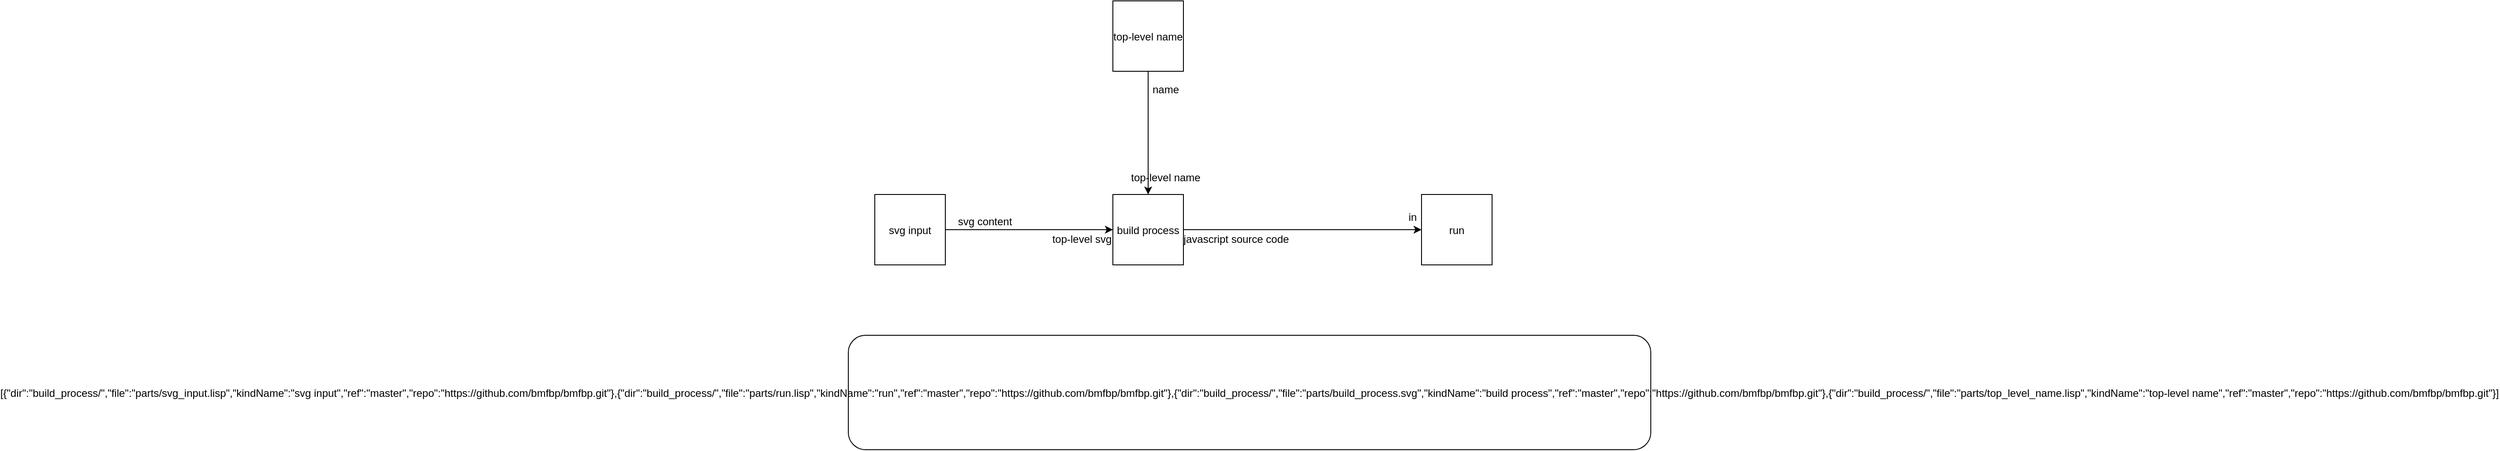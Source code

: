 <mxfile version="12.4.2" type="device" pages="4"><diagram id="_8LKYRxlhu6E4dzUekQo" name="ide.svg"><mxGraphModel dx="2806" dy="785" grid="1" gridSize="10" guides="1" tooltips="1" connect="1" arrows="1" fold="1" page="1" pageScale="1" pageWidth="850" pageHeight="1100" math="0" shadow="0"><root><mxCell id="Kb7GH131GspXSP8JJ4kg-0"/><mxCell id="Kb7GH131GspXSP8JJ4kg-1" parent="Kb7GH131GspXSP8JJ4kg-0"/><mxCell id="Kb7GH131GspXSP8JJ4kg-4" style="edgeStyle=orthogonalEdgeStyle;rounded=0;orthogonalLoop=1;jettySize=auto;html=1;exitX=1;exitY=0.5;exitDx=0;exitDy=0;entryX=0;entryY=0.5;entryDx=0;entryDy=0;" parent="Kb7GH131GspXSP8JJ4kg-1" source="Kb7GH131GspXSP8JJ4kg-2" target="Kb7GH131GspXSP8JJ4kg-3" edge="1"><mxGeometry relative="1" as="geometry"/></mxCell><mxCell id="Kb7GH131GspXSP8JJ4kg-2" value="svg input" style="aspect=fixed;" parent="Kb7GH131GspXSP8JJ4kg-1" vertex="1"><mxGeometry x="140" y="260" width="80" height="80" as="geometry"/></mxCell><mxCell id="9nbzGZ3FQnX0LbNgxsFU-0" style="edgeStyle=orthogonalEdgeStyle;rounded=0;orthogonalLoop=1;jettySize=auto;html=1;exitX=1;exitY=0.5;exitDx=0;exitDy=0;entryX=0;entryY=0.5;entryDx=0;entryDy=0;" parent="Kb7GH131GspXSP8JJ4kg-1" source="Kb7GH131GspXSP8JJ4kg-3" target="9nbzGZ3FQnX0LbNgxsFU-2" edge="1"><mxGeometry relative="1" as="geometry"><mxPoint x="800" y="300" as="targetPoint"/></mxGeometry></mxCell><mxCell id="Kb7GH131GspXSP8JJ4kg-3" value="build process" style="aspect=fixed;" parent="Kb7GH131GspXSP8JJ4kg-1" vertex="1"><mxGeometry x="410" y="260" width="80" height="80" as="geometry"/></mxCell><mxCell id="9SGQrGP4qnssbw8P-Mdl-0" value="top-level svg" style="text;strokeColor=none;fillColor=none;align=center;verticalAlign=middle;rounded=0;" parent="Kb7GH131GspXSP8JJ4kg-1" vertex="1"><mxGeometry x="340" y="300" width="70" height="20" as="geometry"/></mxCell><mxCell id="9SGQrGP4qnssbw8P-Mdl-2" value="svg content" style="text;strokeColor=none;fillColor=none;align=center;verticalAlign=middle;rounded=0;" parent="Kb7GH131GspXSP8JJ4kg-1" vertex="1"><mxGeometry x="230" y="280" width="70" height="20" as="geometry"/></mxCell><mxCell id="ig95CYIIgckU3aTAkEBV-0" value="[{&quot;dir&quot;:&quot;build_process/&quot;,&quot;file&quot;:&quot;parts/svg_input.lisp&quot;,&quot;kindName&quot;:&quot;svg input&quot;,&quot;ref&quot;:&quot;master&quot;,&quot;repo&quot;:&quot;https://github.com/bmfbp/bmfbp.git&quot;},{&quot;dir&quot;:&quot;build_process/&quot;,&quot;file&quot;:&quot;parts/run.lisp&quot;,&quot;kindName&quot;:&quot;run&quot;,&quot;ref&quot;:&quot;master&quot;,&quot;repo&quot;:&quot;https://github.com/bmfbp/bmfbp.git&quot;},{&quot;dir&quot;:&quot;build_process/&quot;,&quot;file&quot;:&quot;parts/build_process.svg&quot;,&quot;kindName&quot;:&quot;build process&quot;,&quot;ref&quot;:&quot;master&quot;,&quot;repo&quot;:&quot;https://github.com/bmfbp/bmfbp.git&quot;},{&quot;dir&quot;:&quot;build_process/&quot;,&quot;file&quot;:&quot;parts/top_level_name.lisp&quot;,&quot;kindName&quot;:&quot;top-level name&quot;,&quot;ref&quot;:&quot;master&quot;,&quot;repo&quot;:&quot;https://github.com/bmfbp/bmfbp.git&quot;}]" style="rounded=1;" parent="Kb7GH131GspXSP8JJ4kg-1" vertex="1"><mxGeometry x="110" y="420" width="910" height="130" as="geometry"/></mxCell><mxCell id="9nbzGZ3FQnX0LbNgxsFU-2" value="run" style="aspect=fixed;" parent="Kb7GH131GspXSP8JJ4kg-1" vertex="1"><mxGeometry x="760" y="260" width="80" height="80" as="geometry"/></mxCell><mxCell id="SwuxCAsqf1k7J7LAgMe0-1" style="edgeStyle=orthogonalEdgeStyle;rounded=0;orthogonalLoop=1;jettySize=auto;html=1;exitX=0.5;exitY=1;exitDx=0;exitDy=0;" parent="Kb7GH131GspXSP8JJ4kg-1" source="SwuxCAsqf1k7J7LAgMe0-0" target="Kb7GH131GspXSP8JJ4kg-3" edge="1"><mxGeometry relative="1" as="geometry"/></mxCell><mxCell id="SwuxCAsqf1k7J7LAgMe0-0" value="top-level name" style="aspect=fixed;" parent="Kb7GH131GspXSP8JJ4kg-1" vertex="1"><mxGeometry x="410" y="40" width="80" height="80" as="geometry"/></mxCell><mxCell id="SwuxCAsqf1k7J7LAgMe0-4" value="top-level name" style="text;strokeColor=none;fillColor=none;align=center;verticalAlign=middle;rounded=0;" parent="Kb7GH131GspXSP8JJ4kg-1" vertex="1"><mxGeometry x="450" y="230" width="40" height="20" as="geometry"/></mxCell><mxCell id="SwuxCAsqf1k7J7LAgMe0-5" value="name" style="text;strokeColor=none;fillColor=none;align=center;verticalAlign=middle;rounded=0;" parent="Kb7GH131GspXSP8JJ4kg-1" vertex="1"><mxGeometry x="450" y="130" width="40" height="20" as="geometry"/></mxCell><mxCell id="dwDAcQXANu0Dk68Fv7uz-0" value="javascript source code" style="text;strokeColor=none;fillColor=none;align=center;verticalAlign=middle;rounded=0;" parent="Kb7GH131GspXSP8JJ4kg-1" vertex="1"><mxGeometry x="490" y="300" width="120" height="20" as="geometry"/></mxCell><mxCell id="dwDAcQXANu0Dk68Fv7uz-1" value="in" style="text;strokeColor=none;fillColor=none;align=center;verticalAlign=middle;rounded=0;" parent="Kb7GH131GspXSP8JJ4kg-1" vertex="1"><mxGeometry x="740" y="275" width="20" height="20" as="geometry"/></mxCell></root></mxGraphModel></diagram><diagram id="EgNYqzuTcw7OJFfAItKX" name="build_process.svg"><mxGraphModel dx="4163" dy="1641" grid="1" gridSize="10" guides="1" tooltips="1" connect="1" arrows="1" fold="1" page="1" pageScale="1" pageWidth="850" pageHeight="1100" math="0" shadow="0"><root><mxCell id="xJuqFuyVqHATi1XadsaZ-0"/><mxCell id="xJuqFuyVqHATi1XadsaZ-1" parent="xJuqFuyVqHATi1XadsaZ-0"/><mxCell id="IqeeWHLlFUm01Fr_AHD5-0" style="edgeStyle=orthogonalEdgeStyle;rounded=0;orthogonalLoop=1;jettySize=auto;html=1;exitX=1;exitY=0.5;exitDx=0;exitDy=0;entryX=0;entryY=0.5;entryDx=0;entryDy=0;" parent="xJuqFuyVqHATi1XadsaZ-1" source="IqeeWHLlFUm01Fr_AHD5-2" target="2m_0ouHBQLfACfNkquUl-4" edge="1"><mxGeometry relative="1" as="geometry"><mxPoint x="500" y="400" as="targetPoint"/><Array as="points"><mxPoint x="470" y="400"/><mxPoint x="470" y="210"/></Array></mxGeometry></mxCell><mxCell id="2m_0ouHBQLfACfNkquUl-15" style="edgeStyle=orthogonalEdgeStyle;rounded=0;orthogonalLoop=1;jettySize=auto;html=1;exitX=0.5;exitY=1;exitDx=0;exitDy=0;entryX=0.25;entryY=1;entryDx=0;entryDy=0;" parent="xJuqFuyVqHATi1XadsaZ-1" source="IqeeWHLlFUm01Fr_AHD5-2" target="2m_0ouHBQLfACfNkquUl-5" edge="1"><mxGeometry relative="1" as="geometry"><Array as="points"><mxPoint x="230" y="490"/><mxPoint x="-200" y="490"/></Array></mxGeometry></mxCell><mxCell id="FOCO8xxoUEzxnK1y53kc-1" style="edgeStyle=orthogonalEdgeStyle;rounded=0;orthogonalLoop=1;jettySize=auto;html=1;exitX=0.5;exitY=1;exitDx=0;exitDy=0;entryX=0.5;entryY=0;entryDx=0;entryDy=0;" parent="xJuqFuyVqHATi1XadsaZ-1" source="IqeeWHLlFUm01Fr_AHD5-2" target="FrqWiLZZfYQkNk2jl89J-1" edge="1"><mxGeometry relative="1" as="geometry"/></mxCell><mxCell id="IqeeWHLlFUm01Fr_AHD5-2" value="json object stacker" style="aspect=fixed;" parent="xJuqFuyVqHATi1XadsaZ-1" vertex="1"><mxGeometry x="190" y="360" width="80" height="80" as="geometry"/></mxCell><mxCell id="IqeeWHLlFUm01Fr_AHD5-3" value="push object" style="text;strokeColor=none;fillColor=none;align=center;verticalAlign=middle;rounded=0;" parent="xJuqFuyVqHATi1XadsaZ-1" vertex="1"><mxGeometry x="170" y="340" width="60" height="20" as="geometry"/></mxCell><mxCell id="IqeeWHLlFUm01Fr_AHD5-4" value="get a part" style="text;strokeColor=none;fillColor=none;align=center;verticalAlign=middle;rounded=0;" parent="xJuqFuyVqHATi1XadsaZ-1" vertex="1"><mxGeometry x="130" y="410" width="60" height="20" as="geometry"/></mxCell><mxCell id="IqeeWHLlFUm01Fr_AHD5-6" value="part metadata" style="text;strokeColor=none;fillColor=none;align=center;verticalAlign=middle;rounded=0;" parent="xJuqFuyVqHATi1XadsaZ-1" vertex="1"><mxGeometry x="230" y="450" width="80" height="20" as="geometry"/></mxCell><mxCell id="IqeeWHLlFUm01Fr_AHD5-7" value="no more" style="text;strokeColor=none;fillColor=none;align=center;verticalAlign=middle;rounded=0;" parent="xJuqFuyVqHATi1XadsaZ-1" vertex="1"><mxGeometry x="280" y="380" width="60" height="20" as="geometry"/></mxCell><mxCell id="Oaka-RhZ8QlJnaeQsG-6-1" style="edgeStyle=orthogonalEdgeStyle;rounded=0;orthogonalLoop=1;jettySize=auto;html=1;exitX=0.5;exitY=1;exitDx=0;exitDy=0;" parent="xJuqFuyVqHATi1XadsaZ-1" source="scj_Gb9RhXt0f-VWzdgz-0" target="IqeeWHLlFUm01Fr_AHD5-2" edge="1"><mxGeometry relative="1" as="geometry"><mxPoint x="220" y="180" as="targetPoint"/></mxGeometry></mxCell><mxCell id="Oaka-RhZ8QlJnaeQsG-6-2" style="edgeStyle=orthogonalEdgeStyle;rounded=0;orthogonalLoop=1;jettySize=auto;html=1;entryX=0.5;entryY=0;entryDx=0;entryDy=0;exitX=1;exitY=0.5;exitDx=0;exitDy=0;" parent="xJuqFuyVqHATi1XadsaZ-1" source="scj_Gb9RhXt0f-VWzdgz-0" target="2m_0ouHBQLfACfNkquUl-4" edge="1"><mxGeometry relative="1" as="geometry"><mxPoint x="400" y="80" as="targetPoint"/><mxPoint x="380" y="80" as="sourcePoint"/></mxGeometry></mxCell><mxCell id="scj_Gb9RhXt0f-VWzdgz-0" value="compile composite" style="aspect=fixed;" parent="xJuqFuyVqHATi1XadsaZ-1" vertex="1"><mxGeometry x="190" y="40" width="80" height="80" as="geometry"/></mxCell><mxCell id="Oaka-RhZ8QlJnaeQsG-6-3" value="svg" style="text;strokeColor=none;fillColor=none;align=center;verticalAlign=middle;rounded=0;" parent="xJuqFuyVqHATi1XadsaZ-1" vertex="1"><mxGeometry x="140" y="60" width="40" height="20" as="geometry"/></mxCell><mxCell id="FOCO8xxoUEzxnK1y53kc-23" style="edgeStyle=orthogonalEdgeStyle;rounded=0;orthogonalLoop=1;jettySize=auto;html=1;exitX=1;exitY=0.5;exitDx=0;exitDy=0;entryX=0;entryY=0.5;entryDx=0;entryDy=0;" parent="xJuqFuyVqHATi1XadsaZ-1" source="2m_0ouHBQLfACfNkquUl-4" target="FOCO8xxoUEzxnK1y53kc-25" edge="1"><mxGeometry relative="1" as="geometry"><mxPoint x="940" y="210" as="targetPoint"/></mxGeometry></mxCell><mxCell id="2m_0ouHBQLfACfNkquUl-4" value="collector" style="aspect=fixed;" parent="xJuqFuyVqHATi1XadsaZ-1" vertex="1"><mxGeometry x="660" y="170" width="80" height="80" as="geometry"/></mxCell><mxCell id="2m_0ouHBQLfACfNkquUl-13" style="edgeStyle=orthogonalEdgeStyle;rounded=0;orthogonalLoop=1;jettySize=auto;html=1;exitX=0.75;exitY=1;exitDx=0;exitDy=0;entryX=0;entryY=0.5;entryDx=0;entryDy=0;" parent="xJuqFuyVqHATi1XadsaZ-1" source="2m_0ouHBQLfACfNkquUl-5" target="IqeeWHLlFUm01Fr_AHD5-2" edge="1"><mxGeometry relative="1" as="geometry"/></mxCell><mxCell id="2m_0ouHBQLfACfNkquUl-5" value="iterator" style="aspect=fixed;" parent="xJuqFuyVqHATi1XadsaZ-1" vertex="1"><mxGeometry x="-220" y="170" width="80" height="80" as="geometry"/></mxCell><mxCell id="2m_0ouHBQLfACfNkquUl-7" style="edgeStyle=orthogonalEdgeStyle;rounded=0;orthogonalLoop=1;jettySize=auto;html=1;exitX=1;exitY=0.5;exitDx=0;exitDy=0;entryX=1;entryY=0.5;entryDx=0;entryDy=0;" parent="xJuqFuyVqHATi1XadsaZ-1" source="IqeeWHLlFUm01Fr_AHD5-2" target="2m_0ouHBQLfACfNkquUl-5" edge="1"><mxGeometry relative="1" as="geometry"><mxPoint x="670" y="220" as="targetPoint"/><mxPoint x="280" y="410" as="sourcePoint"/><Array as="points"><mxPoint x="470" y="400"/><mxPoint x="470" y="210"/></Array></mxGeometry></mxCell><mxCell id="2m_0ouHBQLfACfNkquUl-8" value="done" style="text;strokeColor=none;fillColor=none;align=center;verticalAlign=middle;rounded=0;" parent="xJuqFuyVqHATi1XadsaZ-1" vertex="1"><mxGeometry x="620" y="180" width="40" height="20" as="geometry"/></mxCell><mxCell id="2m_0ouHBQLfACfNkquUl-12" value="done" style="text;strokeColor=none;fillColor=none;align=center;verticalAlign=middle;rounded=0;" parent="xJuqFuyVqHATi1XadsaZ-1" vertex="1"><mxGeometry x="-130" y="220" width="40" height="20" as="geometry"/></mxCell><mxCell id="2m_0ouHBQLfACfNkquUl-14" value="get a part" style="text;strokeColor=none;fillColor=none;align=center;verticalAlign=middle;rounded=0;" parent="xJuqFuyVqHATi1XadsaZ-1" vertex="1"><mxGeometry x="-160" y="270" width="70" height="20" as="geometry"/></mxCell><mxCell id="2m_0ouHBQLfACfNkquUl-16" value="continue" style="text;strokeColor=none;fillColor=none;align=center;verticalAlign=middle;rounded=0;" parent="xJuqFuyVqHATi1XadsaZ-1" vertex="1"><mxGeometry x="-260" y="260" width="50" height="20" as="geometry"/></mxCell><mxCell id="FOCO8xxoUEzxnK1y53kc-4" style="edgeStyle=orthogonalEdgeStyle;rounded=0;orthogonalLoop=1;jettySize=auto;html=1;exitX=0;exitY=0.5;exitDx=0;exitDy=0;" parent="xJuqFuyVqHATi1XadsaZ-1" source="FOCO8xxoUEzxnK1y53kc-0" target="FOCO8xxoUEzxnK1y53kc-3" edge="1"><mxGeometry relative="1" as="geometry"/></mxCell><mxCell id="FOCO8xxoUEzxnK1y53kc-18" style="edgeStyle=orthogonalEdgeStyle;rounded=0;orthogonalLoop=1;jettySize=auto;html=1;exitX=0.5;exitY=1;exitDx=0;exitDy=0;" parent="xJuqFuyVqHATi1XadsaZ-1" source="FOCO8xxoUEzxnK1y53kc-0" target="2m_0ouHBQLfACfNkquUl-4" edge="1"><mxGeometry relative="1" as="geometry"><mxPoint x="680" y="570" as="targetPoint"/><Array as="points"><mxPoint x="230" y="1050"/><mxPoint x="680" y="1050"/></Array></mxGeometry></mxCell><mxCell id="FOCO8xxoUEzxnK1y53kc-0" value="determine kindType" style="aspect=fixed;" parent="xJuqFuyVqHATi1XadsaZ-1" vertex="1"><mxGeometry x="190" y="890" width="80" height="80" as="geometry"/></mxCell><mxCell id="FOCO8xxoUEzxnK1y53kc-2" value="part metadata" style="text;strokeColor=none;fillColor=none;align=center;verticalAlign=middle;rounded=0;" parent="xJuqFuyVqHATi1XadsaZ-1" vertex="1"><mxGeometry x="170" y="870" width="60" height="20" as="geometry"/></mxCell><mxCell id="FOCO8xxoUEzxnK1y53kc-7" style="edgeStyle=orthogonalEdgeStyle;rounded=0;orthogonalLoop=1;jettySize=auto;html=1;exitX=0.5;exitY=0;exitDx=0;exitDy=0;entryX=0;entryY=0.5;entryDx=0;entryDy=0;" parent="xJuqFuyVqHATi1XadsaZ-1" source="FOCO8xxoUEzxnK1y53kc-3" target="scj_Gb9RhXt0f-VWzdgz-0" edge="1"><mxGeometry relative="1" as="geometry"><Array as="points"><mxPoint x="-425" y="-40"/><mxPoint x="130" y="-40"/><mxPoint x="130" y="80"/></Array></mxGeometry></mxCell><mxCell id="FOCO8xxoUEzxnK1y53kc-3" value="get file content in repo" style="aspect=fixed;" parent="xJuqFuyVqHATi1XadsaZ-1" vertex="1"><mxGeometry x="-465" y="220" width="80" height="80" as="geometry"/></mxCell><mxCell id="FOCO8xxoUEzxnK1y53kc-5" value="schematic metadata" style="text;strokeColor=none;fillColor=none;align=center;verticalAlign=middle;rounded=0;" parent="xJuqFuyVqHATi1XadsaZ-1" vertex="1"><mxGeometry x="80" y="930" width="110" height="20" as="geometry"/></mxCell><mxCell id="FOCO8xxoUEzxnK1y53kc-6" value="git repo metadata" style="text;strokeColor=none;fillColor=none;align=center;verticalAlign=middle;rounded=0;" parent="xJuqFuyVqHATi1XadsaZ-1" vertex="1"><mxGeometry x="-520" y="310" width="90" height="20" as="geometry"/></mxCell><mxCell id="FOCO8xxoUEzxnK1y53kc-11" style="edgeStyle=orthogonalEdgeStyle;rounded=0;orthogonalLoop=1;jettySize=auto;html=1;exitX=1;exitY=0.5;exitDx=0;exitDy=0;" parent="xJuqFuyVqHATi1XadsaZ-1" source="FOCO8xxoUEzxnK1y53kc-8" edge="1"><mxGeometry relative="1" as="geometry"><mxPoint x="190" y="80" as="targetPoint"/><Array as="points"><mxPoint x="-230" y="80"/><mxPoint x="-230" y="80"/></Array></mxGeometry></mxCell><mxCell id="uwH5tHc2NoZjA4U0WlBY-0" style="edgeStyle=orthogonalEdgeStyle;rounded=0;orthogonalLoop=1;jettySize=auto;html=1;exitX=1;exitY=0.5;exitDx=0;exitDy=0;entryX=0.5;entryY=0;entryDx=0;entryDy=0;" parent="xJuqFuyVqHATi1XadsaZ-1" source="FOCO8xxoUEzxnK1y53kc-8" target="2m_0ouHBQLfACfNkquUl-5" edge="1"><mxGeometry relative="1" as="geometry"/></mxCell><mxCell id="FOCO8xxoUEzxnK1y53kc-8" value="top-level svg" style="ellipse;aspect=fixed;" parent="xJuqFuyVqHATi1XadsaZ-1" vertex="1"><mxGeometry x="-370" y="40" width="80" height="80" as="geometry"/></mxCell><mxCell id="FOCO8xxoUEzxnK1y53kc-12" value="file content" style="text;strokeColor=none;fillColor=none;align=center;verticalAlign=middle;rounded=0;" parent="xJuqFuyVqHATi1XadsaZ-1" vertex="1"><mxGeometry x="-425" y="190" width="65" height="20" as="geometry"/></mxCell><mxCell id="FOCO8xxoUEzxnK1y53kc-14" value="leaf metadata" style="text;strokeColor=none;fillColor=none;align=center;verticalAlign=middle;rounded=0;" parent="xJuqFuyVqHATi1XadsaZ-1" vertex="1"><mxGeometry x="211" y="980" width="80" height="20" as="geometry"/></mxCell><mxCell id="FOCO8xxoUEzxnK1y53kc-26" style="edgeStyle=orthogonalEdgeStyle;rounded=0;orthogonalLoop=1;jettySize=auto;html=1;exitX=1;exitY=0.5;exitDx=0;exitDy=0;entryX=0;entryY=0.5;entryDx=0;entryDy=0;" parent="xJuqFuyVqHATi1XadsaZ-1" source="FOCO8xxoUEzxnK1y53kc-25" target="FOCO8xxoUEzxnK1y53kc-40" edge="1"><mxGeometry relative="1" as="geometry"><mxPoint x="1210" y="210" as="targetPoint"/></mxGeometry></mxCell><mxCell id="FOCO8xxoUEzxnK1y53kc-25" value="javascript builder" style="aspect=fixed;" parent="xJuqFuyVqHATi1XadsaZ-1" vertex="1"><mxGeometry x="970" y="170" width="80" height="80" as="geometry"/></mxCell><mxCell id="FOCO8xxoUEzxnK1y53kc-40" value="javascript source code" style="ellipse;aspect=fixed;" parent="xJuqFuyVqHATi1XadsaZ-1" vertex="1"><mxGeometry x="1230" y="170" width="80" height="80" as="geometry"/></mxCell><mxCell id="0lH9MhOXoysDgnnScmq2-1" value="[{&quot;dir&quot;:&quot;build_process/&quot;,&quot;file&quot;:&quot;parts/get_file_content_in_repo.lisp&quot;,&quot;kindName&quot;:&quot;get file content in repo&quot;,&quot;ref&quot;:&quot;master&quot;,&quot;repo&quot;:&quot;https://github.com/bmfbp/bmfbp.git&quot;},{&quot;dir&quot;:&quot;build_process/&quot;,&quot;file&quot;:&quot;parts/parts/iterator.lisp&quot;,&quot;kindName&quot;:&quot;iterator&quot;,&quot;ref&quot;:&quot;master&quot;,&quot;repo&quot;:&quot;https://github.com/bmfbp/bmfbp.git&quot;},{&quot;dir&quot;:&quot;build_process/&quot;,&quot;file&quot;:&quot;parts/compile_composite.lisp&quot;,&quot;kindName&quot;:&quot;compile composite&quot;,&quot;ref&quot;:&quot;master&quot;,&quot;repo&quot;:&quot;https://github.com/bmfbp/bmfbp.git&quot;},{&quot;dir&quot;:&quot;build_process/&quot;,&quot;file&quot;:&quot;parts/json_object_stacker.lisp&quot;,&quot;kindName&quot;:&quot;json object stacker&quot;,&quot;ref&quot;:&quot;master&quot;,&quot;repo&quot;:&quot;https://github.com/bmfbp/bmfbp.git&quot;},{&quot;dir&quot;:&quot;build_process/&quot;,&quot;file&quot;:&quot;parts/determine_kind_type.lisp&quot;,&quot;kindName&quot;:&quot;determine kind type&quot;,&quot;ref&quot;:&quot;master&quot;,&quot;repo&quot;:&quot;https://github.com/bmfbp/bmfbp.git&quot;},{&quot;dir&quot;:&quot;build_process/&quot;,&quot;file&quot;:&quot;parts/collector.lisp&quot;,&quot;kindName&quot;:&quot;collector&quot;,&quot;ref&quot;:&quot;master&quot;,&quot;repo&quot;:&quot;https://github.com/bmfbp/bmfbp.git&quot;},{&quot;dir&quot;:&quot;build_process/&quot;,&quot;file&quot;:&quot;parts/javascript_builder.lisp&quot;,&quot;kindName&quot;:&quot;javascript builder&quot;,&quot;ref&quot;:&quot;master&quot;,&quot;repo&quot;:&quot;https://github.com/bmfbp/bmfbp.git&quot;},{&quot;dir&quot;:&quot;build_process/&quot;,&quot;file&quot;:&quot;parts/fetch_git_repo.lisp&quot;,&quot;kindName&quot;:&quot;fetch git repo&quot;,&quot;ref&quot;:&quot;master&quot;,&quot;repo&quot;:&quot;https://github.com/bmfbp/bmfbp.git&quot;},{&quot;dir&quot;:&quot;build_process/&quot;,&quot;file&quot;:&quot;parts/prepare_temp_directory.lisp&quot;,&quot;kindName&quot;:&quot;prepare temp directory&quot;,&quot;ref&quot;:&quot;master&quot;,&quot;repo&quot;:&quot;https://github.com/bmfbp/bmfbp.git&quot;}]" style="rounded=1;" parent="xJuqFuyVqHATi1XadsaZ-1" vertex="1"><mxGeometry x="-350" y="1180" width="960" height="270" as="geometry"/></mxCell><mxCell id="FrqWiLZZfYQkNk2jl89J-2" style="edgeStyle=orthogonalEdgeStyle;rounded=0;orthogonalLoop=1;jettySize=auto;html=1;exitX=0.5;exitY=1;exitDx=0;exitDy=0;entryX=0.5;entryY=0;entryDx=0;entryDy=0;" parent="xJuqFuyVqHATi1XadsaZ-1" source="FrqWiLZZfYQkNk2jl89J-1" target="FrqWiLZZfYQkNk2jl89J-19" edge="1"><mxGeometry relative="1" as="geometry"/></mxCell><mxCell id="FrqWiLZZfYQkNk2jl89J-1" value="fetch git repo" style="aspect=fixed;" parent="xJuqFuyVqHATi1XadsaZ-1" vertex="1"><mxGeometry x="190" y="560" width="80" height="80" as="geometry"/></mxCell><mxCell id="FrqWiLZZfYQkNk2jl89J-3" value="git repo metadata" style="text;strokeColor=none;fillColor=none;align=center;verticalAlign=middle;rounded=0;" parent="xJuqFuyVqHATi1XadsaZ-1" vertex="1"><mxGeometry x="166" y="530" width="120" height="20" as="geometry"/></mxCell><mxCell id="FrqWiLZZfYQkNk2jl89J-6" value="metadata" style="text;strokeColor=none;fillColor=none;align=center;verticalAlign=middle;rounded=0;" parent="xJuqFuyVqHATi1XadsaZ-1" vertex="1"><mxGeometry x="235" y="640" width="70" height="20" as="geometry"/></mxCell><mxCell id="FrqWiLZZfYQkNk2jl89J-10" style="edgeStyle=orthogonalEdgeStyle;rounded=0;orthogonalLoop=1;jettySize=auto;html=1;exitX=0.5;exitY=0;exitDx=0;exitDy=0;entryX=0.5;entryY=1;entryDx=0;entryDy=0;" parent="xJuqFuyVqHATi1XadsaZ-1" source="FrqWiLZZfYQkNk2jl89J-9" target="FOCO8xxoUEzxnK1y53kc-25" edge="1"><mxGeometry relative="1" as="geometry"><Array as="points"><mxPoint x="790" y="280"/><mxPoint x="1010" y="280"/></Array></mxGeometry></mxCell><mxCell id="FrqWiLZZfYQkNk2jl89J-11" style="edgeStyle=orthogonalEdgeStyle;rounded=0;orthogonalLoop=1;jettySize=auto;html=1;exitX=0.5;exitY=0;exitDx=0;exitDy=0;entryX=1;entryY=0.5;entryDx=0;entryDy=0;" parent="xJuqFuyVqHATi1XadsaZ-1" source="FrqWiLZZfYQkNk2jl89J-9" target="FrqWiLZZfYQkNk2jl89J-1" edge="1"><mxGeometry relative="1" as="geometry"/></mxCell><mxCell id="FrqWiLZZfYQkNk2jl89J-12" style="edgeStyle=orthogonalEdgeStyle;rounded=0;orthogonalLoop=1;jettySize=auto;html=1;exitX=0.5;exitY=0;exitDx=0;exitDy=0;entryX=1;entryY=0.5;entryDx=0;entryDy=0;" parent="xJuqFuyVqHATi1XadsaZ-1" source="FrqWiLZZfYQkNk2jl89J-9" target="FOCO8xxoUEzxnK1y53kc-3" edge="1"><mxGeometry relative="1" as="geometry"><Array as="points"><mxPoint x="790" y="690"/><mxPoint x="-320" y="690"/><mxPoint x="-320" y="260"/></Array></mxGeometry></mxCell><mxCell id="FrqWiLZZfYQkNk2jl89J-22" style="edgeStyle=orthogonalEdgeStyle;rounded=0;orthogonalLoop=1;jettySize=auto;html=1;exitX=0.5;exitY=0;exitDx=0;exitDy=0;entryX=1;entryY=0.5;entryDx=0;entryDy=0;" parent="xJuqFuyVqHATi1XadsaZ-1" source="FrqWiLZZfYQkNk2jl89J-9" target="FrqWiLZZfYQkNk2jl89J-19" edge="1"><mxGeometry relative="1" as="geometry"/></mxCell><mxCell id="FrqWiLZZfYQkNk2jl89J-9" value="prepare temp directory" style="aspect=fixed;" parent="xJuqFuyVqHATi1XadsaZ-1" vertex="1"><mxGeometry x="750" y="890" width="80" height="80" as="geometry"/></mxCell><mxCell id="FrqWiLZZfYQkNk2jl89J-13" value="temp directory" style="text;strokeColor=none;fillColor=none;align=center;verticalAlign=middle;rounded=0;" parent="xJuqFuyVqHATi1XadsaZ-1" vertex="1"><mxGeometry x="280" y="580" width="80" height="20" as="geometry"/></mxCell><mxCell id="FrqWiLZZfYQkNk2jl89J-14" value="temp directory" style="text;strokeColor=none;fillColor=none;align=center;verticalAlign=middle;rounded=0;" parent="xJuqFuyVqHATi1XadsaZ-1" vertex="1"><mxGeometry x="-380" y="235" width="80" height="20" as="geometry"/></mxCell><mxCell id="FrqWiLZZfYQkNk2jl89J-15" value="temp directory" style="text;strokeColor=none;fillColor=none;align=center;verticalAlign=middle;rounded=0;" parent="xJuqFuyVqHATi1XadsaZ-1" vertex="1"><mxGeometry x="1020" y="255" width="80" height="20" as="geometry"/></mxCell><mxCell id="FrqWiLZZfYQkNk2jl89J-16" value="directory" style="text;strokeColor=none;fillColor=none;align=center;verticalAlign=middle;rounded=0;" parent="xJuqFuyVqHATi1XadsaZ-1" vertex="1"><mxGeometry x="800" y="860" width="40" height="20" as="geometry"/></mxCell><mxCell id="FrqWiLZZfYQkNk2jl89J-21" style="edgeStyle=orthogonalEdgeStyle;rounded=0;orthogonalLoop=1;jettySize=auto;html=1;exitX=0.75;exitY=1;exitDx=0;exitDy=0;entryX=0.75;entryY=0;entryDx=0;entryDy=0;" parent="xJuqFuyVqHATi1XadsaZ-1" source="FrqWiLZZfYQkNk2jl89J-19" target="FOCO8xxoUEzxnK1y53kc-0" edge="1"><mxGeometry relative="1" as="geometry"/></mxCell><mxCell id="FrqWiLZZfYQkNk2jl89J-29" style="edgeStyle=orthogonalEdgeStyle;rounded=0;orthogonalLoop=1;jettySize=auto;html=1;exitX=0.25;exitY=1;exitDx=0;exitDy=0;entryX=0.25;entryY=0;entryDx=0;entryDy=0;" parent="xJuqFuyVqHATi1XadsaZ-1" source="FrqWiLZZfYQkNk2jl89J-19" target="FOCO8xxoUEzxnK1y53kc-0" edge="1"><mxGeometry relative="1" as="geometry"/></mxCell><mxCell id="FrqWiLZZfYQkNk2jl89J-19" value="get file content in repo" style="aspect=fixed;" parent="xJuqFuyVqHATi1XadsaZ-1" vertex="1"><mxGeometry x="190" y="730" width="80" height="80" as="geometry"/></mxCell><mxCell id="FrqWiLZZfYQkNk2jl89J-24" value="git repo metadata" style="text;strokeColor=none;fillColor=none;align=center;verticalAlign=middle;rounded=0;" parent="xJuqFuyVqHATi1XadsaZ-1" vertex="1"><mxGeometry x="206" y="710" width="90" height="20" as="geometry"/></mxCell><mxCell id="FrqWiLZZfYQkNk2jl89J-25" value="file content" style="text;strokeColor=none;fillColor=none;align=center;verticalAlign=middle;rounded=0;" parent="xJuqFuyVqHATi1XadsaZ-1" vertex="1"><mxGeometry x="230" y="810" width="60" height="20" as="geometry"/></mxCell><mxCell id="FrqWiLZZfYQkNk2jl89J-30" value="metadata" style="text;strokeColor=none;fillColor=none;align=center;verticalAlign=middle;rounded=0;" parent="xJuqFuyVqHATi1XadsaZ-1" vertex="1"><mxGeometry x="160" y="810" width="60" height="20" as="geometry"/></mxCell><mxCell id="FrqWiLZZfYQkNk2jl89J-31" value="file content" style="text;strokeColor=none;fillColor=none;align=center;verticalAlign=middle;rounded=0;" parent="xJuqFuyVqHATi1XadsaZ-1" vertex="1"><mxGeometry x="251" y="870" width="70" height="20" as="geometry"/></mxCell><mxCell id="ufxX65zcOV8sQTZlqaeW-1" style="edgeStyle=orthogonalEdgeStyle;rounded=0;orthogonalLoop=1;jettySize=auto;html=1;exitX=0.5;exitY=1;exitDx=0;exitDy=0;" parent="xJuqFuyVqHATi1XadsaZ-1" source="ufxX65zcOV8sQTZlqaeW-0" target="FOCO8xxoUEzxnK1y53kc-25" edge="1"><mxGeometry relative="1" as="geometry"/></mxCell><mxCell id="ufxX65zcOV8sQTZlqaeW-0" value="top-level name" style="ellipse;aspect=fixed;" parent="xJuqFuyVqHATi1XadsaZ-1" vertex="1"><mxGeometry x="970" y="-90" width="80" height="80" as="geometry"/></mxCell><mxCell id="kHmnWovurVtjQkaPD1pH-3" value="composite" style="text;strokeColor=none;fillColor=none;align=center;verticalAlign=middle;rounded=0;" parent="xJuqFuyVqHATi1XadsaZ-1" vertex="1"><mxGeometry x="705" y="145" width="65" height="20" as="geometry"/></mxCell><mxCell id="kHmnWovurVtjQkaPD1pH-4" value="leaf" style="text;strokeColor=none;fillColor=none;align=center;verticalAlign=middle;rounded=0;" parent="xJuqFuyVqHATi1XadsaZ-1" vertex="1"><mxGeometry x="685" y="255" width="40" height="20" as="geometry"/></mxCell><mxCell id="kHmnWovurVtjQkaPD1pH-5" value="intermediate code" style="text;strokeColor=none;fillColor=none;align=center;verticalAlign=middle;rounded=0;" parent="xJuqFuyVqHATi1XadsaZ-1" vertex="1"><mxGeometry x="740" y="190" width="100" height="20" as="geometry"/></mxCell><mxCell id="kHmnWovurVtjQkaPD1pH-6" value="intermediate code" style="text;strokeColor=none;fillColor=none;align=center;verticalAlign=middle;rounded=0;" parent="xJuqFuyVqHATi1XadsaZ-1" vertex="1"><mxGeometry x="870" y="215" width="100" height="20" as="geometry"/></mxCell><mxCell id="kHmnWovurVtjQkaPD1pH-7" value="javascript source code" style="text;strokeColor=none;fillColor=none;align=center;verticalAlign=middle;rounded=0;" parent="xJuqFuyVqHATi1XadsaZ-1" vertex="1"><mxGeometry x="1060" y="195" width="120" height="20" as="geometry"/></mxCell><mxCell id="kHmnWovurVtjQkaPD1pH-8" value="top-level name" style="text;strokeColor=none;fillColor=none;align=center;verticalAlign=middle;rounded=0;" parent="xJuqFuyVqHATi1XadsaZ-1" vertex="1"><mxGeometry x="970" y="145" width="100" height="20" as="geometry"/></mxCell><mxCell id="kHmnWovurVtjQkaPD1pH-9" value="parts as json objects" style="text;strokeColor=none;fillColor=none;align=center;verticalAlign=middle;rounded=0;" parent="xJuqFuyVqHATi1XadsaZ-1" vertex="1"><mxGeometry x="184.5" y="120" width="133" height="20" as="geometry"/></mxCell><mxCell id="J6-aLBxswj8m9Y_17tUN-2" value="start" style="text;strokeColor=none;fillColor=none;align=center;verticalAlign=middle;rounded=0;" parent="xJuqFuyVqHATi1XadsaZ-1" vertex="1"><mxGeometry x="-180" y="150" width="40" height="20" as="geometry"/></mxCell><mxCell id="v22fOlrONWkq_-xW67XM-0" value="temp directory" style="text;strokeColor=none;fillColor=none;align=center;verticalAlign=middle;rounded=0;" parent="xJuqFuyVqHATi1XadsaZ-1" vertex="1"><mxGeometry x="275" y="750" width="90" height="20" as="geometry"/></mxCell><mxCell id="v22fOlrONWkq_-xW67XM-6" value="graph as json" style="text;strokeColor=none;fillColor=none;align=center;verticalAlign=middle;rounded=0;" parent="xJuqFuyVqHATi1XadsaZ-1" vertex="1"><mxGeometry x="270" y="60" width="80" height="20" as="geometry"/></mxCell></root></mxGraphModel></diagram><diagram id="ZmnYccd6Fi444IN-hBk1" name="compile_composite.svg"><mxGraphModel dx="2682" dy="1798" grid="1" gridSize="10" guides="1" tooltips="1" connect="1" arrows="1" fold="1" page="1" pageScale="1" pageWidth="850" pageHeight="1100" math="0" shadow="0"><root><mxCell id="tZO2KaxRpZfQnhcGWpab-0"/><mxCell id="tZO2KaxRpZfQnhcGWpab-1" parent="tZO2KaxRpZfQnhcGWpab-0"/><mxCell id="tZO2KaxRpZfQnhcGWpab-20" style="edgeStyle=orthogonalEdgeStyle;rounded=0;orthogonalLoop=1;jettySize=auto;html=1;exitX=1;exitY=0.5;exitDx=0;exitDy=0;entryX=0;entryY=0.5;entryDx=0;entryDy=0;" parent="tZO2KaxRpZfQnhcGWpab-1" source="tZO2KaxRpZfQnhcGWpab-17" target="tZO2KaxRpZfQnhcGWpab-27" edge="1"><mxGeometry relative="1" as="geometry"><mxPoint x="-80" y="110" as="targetPoint"/></mxGeometry></mxCell><mxCell id="tZO2KaxRpZfQnhcGWpab-21" style="edgeStyle=orthogonalEdgeStyle;rounded=0;orthogonalLoop=1;jettySize=auto;html=1;entryX=0.5;entryY=0;entryDx=0;entryDy=0;exitX=0.5;exitY=1;exitDx=0;exitDy=0;" parent="tZO2KaxRpZfQnhcGWpab-1" source="tZO2KaxRpZfQnhcGWpab-17" target="tZO2KaxRpZfQnhcGWpab-42" edge="1"><mxGeometry relative="1" as="geometry"><mxPoint x="130" y="210" as="targetPoint"/><mxPoint x="-60" y="90" as="sourcePoint"/></mxGeometry></mxCell><mxCell id="tZO2KaxRpZfQnhcGWpab-17" value="split diagram" style="aspect=fixed;" parent="tZO2KaxRpZfQnhcGWpab-1" vertex="1"><mxGeometry x="-120" y="-50" width="80" height="80" as="geometry"/></mxCell><mxCell id="tZO2KaxRpZfQnhcGWpab-18" value="" style="endArrow=classic;html=1;entryX=0;entryY=0.5;entryDx=0;entryDy=0;exitX=1;exitY=0.5;exitDx=0;exitDy=0;" parent="tZO2KaxRpZfQnhcGWpab-1" source="tZO2KaxRpZfQnhcGWpab-32" target="tZO2KaxRpZfQnhcGWpab-17" edge="1"><mxGeometry width="50" height="50" relative="1" as="geometry"><mxPoint x="-290" y="-10" as="sourcePoint"/><mxPoint x="-250" y="-30" as="targetPoint"/></mxGeometry></mxCell><mxCell id="tZO2KaxRpZfQnhcGWpab-19" value="svg content" style="text;strokeColor=none;fillColor=none;align=center;verticalAlign=middle;rounded=0;" parent="tZO2KaxRpZfQnhcGWpab-1" vertex="1"><mxGeometry x="-190" y="-30" width="70" height="20" as="geometry"/></mxCell><mxCell id="tZO2KaxRpZfQnhcGWpab-22" value="metadata as json array" style="text;strokeColor=none;fillColor=none;align=center;verticalAlign=middle;rounded=0;" parent="tZO2KaxRpZfQnhcGWpab-1" vertex="1"><mxGeometry x="-130" y="40" width="130" height="20" as="geometry"/></mxCell><mxCell id="tZO2KaxRpZfQnhcGWpab-23" value="diagram" style="text;strokeColor=none;fillColor=none;align=center;verticalAlign=middle;rounded=0;" parent="tZO2KaxRpZfQnhcGWpab-1" vertex="1"><mxGeometry x="-30" y="-30" width="40" height="20" as="geometry"/></mxCell><mxCell id="-EaLh4UuJmOp-1S8x95P-4" style="edgeStyle=orthogonalEdgeStyle;rounded=0;orthogonalLoop=1;jettySize=auto;html=1;exitX=1;exitY=0.5;exitDx=0;exitDy=0;entryX=0;entryY=0.5;entryDx=0;entryDy=0;" parent="tZO2KaxRpZfQnhcGWpab-1" source="tZO2KaxRpZfQnhcGWpab-27" target="-EaLh4UuJmOp-1S8x95P-7" edge="1"><mxGeometry relative="1" as="geometry"><mxPoint x="330" y="-10" as="targetPoint"/></mxGeometry></mxCell><mxCell id="tZO2KaxRpZfQnhcGWpab-27" value="compile one diagram" style="aspect=fixed;" parent="tZO2KaxRpZfQnhcGWpab-1" vertex="1"><mxGeometry x="140" y="-50" width="80" height="80" as="geometry"/></mxCell><mxCell id="tZO2KaxRpZfQnhcGWpab-28" value="diagram" style="text;strokeColor=none;fillColor=none;align=center;verticalAlign=middle;rounded=0;" parent="tZO2KaxRpZfQnhcGWpab-1" vertex="1"><mxGeometry x="90" y="-30" width="50" height="20" as="geometry"/></mxCell><mxCell id="tZO2KaxRpZfQnhcGWpab-32" value="svg" style="ellipse;aspect=fixed;" parent="tZO2KaxRpZfQnhcGWpab-1" vertex="1"><mxGeometry x="-390" y="-50" width="80" height="80" as="geometry"/></mxCell><mxCell id="tZO2KaxRpZfQnhcGWpab-37" value="json" style="text;strokeColor=none;fillColor=none;align=center;verticalAlign=middle;rounded=0;" parent="tZO2KaxRpZfQnhcGWpab-1" vertex="1"><mxGeometry x="-120" y="140" width="40" height="20" as="geometry"/></mxCell><mxCell id="tZO2KaxRpZfQnhcGWpab-41" value="objects" style="text;strokeColor=none;fillColor=none;align=center;verticalAlign=middle;rounded=0;" parent="tZO2KaxRpZfQnhcGWpab-1" vertex="1"><mxGeometry x="-80" y="250" width="40" height="20" as="geometry"/></mxCell><mxCell id="tZO2KaxRpZfQnhcGWpab-43" style="edgeStyle=orthogonalEdgeStyle;rounded=0;orthogonalLoop=1;jettySize=auto;html=1;exitX=0.5;exitY=1;exitDx=0;exitDy=0;entryX=0.5;entryY=0;entryDx=0;entryDy=0;" parent="tZO2KaxRpZfQnhcGWpab-1" source="tZO2KaxRpZfQnhcGWpab-42" target="-EaLh4UuJmOp-1S8x95P-1" edge="1"><mxGeometry relative="1" as="geometry"><mxPoint x="-80" y="390" as="targetPoint"/></mxGeometry></mxCell><mxCell id="tZO2KaxRpZfQnhcGWpab-42" value="json array splitter" style="aspect=fixed;" parent="tZO2KaxRpZfQnhcGWpab-1" vertex="1"><mxGeometry x="-120" y="170" width="80" height="80" as="geometry"/></mxCell><mxCell id="-EaLh4UuJmOp-1S8x95P-1" value="parts as json objects" style="ellipse;aspect=fixed;" parent="tZO2KaxRpZfQnhcGWpab-1" vertex="1"><mxGeometry x="-120" y="410" width="80" height="80" as="geometry"/></mxCell><mxCell id="-EaLh4UuJmOp-1S8x95P-6" value="graph as json" style="text;strokeColor=none;fillColor=none;align=center;verticalAlign=middle;rounded=0;" parent="tZO2KaxRpZfQnhcGWpab-1" vertex="1"><mxGeometry x="220" y="-30" width="80" height="20" as="geometry"/></mxCell><mxCell id="-EaLh4UuJmOp-1S8x95P-7" value="graph as json" style="ellipse;aspect=fixed;" parent="tZO2KaxRpZfQnhcGWpab-1" vertex="1"><mxGeometry x="350" y="-50" width="80" height="80" as="geometry"/></mxCell><mxCell id="XtHBSUDT8zS-Rq6PO2Sz-0" value="[{&quot;dir&quot;:&quot;build_process/&quot;,&quot;file&quot;:&quot;parts/split_diagram.json&quot;,&quot;kindName&quot;:&quot;split diagram&quot;,&quot;ref&quot;:&quot;master&quot;,&quot;repo&quot;:&quot;https://github.com/bmfbp/bmfbp.git&quot;},{&quot;dir&quot;:&quot;build_process/&quot;,&quot;file&quot;:&quot;parts/compile_one_diagram.json&quot;,&quot;kindName&quot;:&quot;compile one diagram&quot;,&quot;ref&quot;:&quot;master&quot;,&quot;repo&quot;:&quot;https://github.com/bmfbp/bmfbp.git&quot;},{&quot;dir&quot;:&quot;build_process/&quot;,&quot;file&quot;:&quot;parts/json_array_splitter.json&quot;,&quot;kindName&quot;:&quot;json array splitter&quot;,&quot;ref&quot;:&quot;master&quot;,&quot;repo&quot;:&quot;https://github.com/bmfbp/bmfbp.git&quot;}]" style="rounded=1;" parent="tZO2KaxRpZfQnhcGWpab-1" vertex="1"><mxGeometry x="-370" y="560" width="980" height="230" as="geometry"/></mxCell></root></mxGraphModel></diagram><diagram id="u__byomy9cRAS6k_Q1OC" name="junk"><mxGraphModel dx="2636" dy="698" grid="1" gridSize="10" guides="1" tooltips="1" connect="1" arrows="1" fold="1" page="1" pageScale="1" pageWidth="827" pageHeight="1169" math="0" shadow="0"><root><mxCell id="nYJIesBOuEeH9Zrr2GyV-0"/><mxCell id="nYJIesBOuEeH9Zrr2GyV-1" parent="nYJIesBOuEeH9Zrr2GyV-0"/><mxCell id="nYJIesBOuEeH9Zrr2GyV-12" value="compile composite" style="aspect=fixed;" vertex="1" parent="nYJIesBOuEeH9Zrr2GyV-1"><mxGeometry x="-166.5" y="223.5" width="80" height="80" as="geometry"/></mxCell><mxCell id="nYJIesBOuEeH9Zrr2GyV-13" value="svg" style="text;strokeColor=none;fillColor=none;align=center;verticalAlign=middle;rounded=0;" vertex="1" parent="nYJIesBOuEeH9Zrr2GyV-1"><mxGeometry x="-216.5" y="243.5" width="40" height="20" as="geometry"/></mxCell><mxCell id="nYJIesBOuEeH9Zrr2GyV-17" value="iterator" style="aspect=fixed;" vertex="1" parent="nYJIesBOuEeH9Zrr2GyV-1"><mxGeometry x="-576.5" y="503" width="80" height="80" as="geometry"/></mxCell><mxCell id="nYJIesBOuEeH9Zrr2GyV-27" style="edgeStyle=orthogonalEdgeStyle;rounded=0;orthogonalLoop=1;jettySize=auto;html=1;exitX=0.5;exitY=0;exitDx=0;exitDy=0;entryX=0;entryY=0.5;entryDx=0;entryDy=0;" edge="1" source="nYJIesBOuEeH9Zrr2GyV-28" target="nYJIesBOuEeH9Zrr2GyV-12" parent="nYJIesBOuEeH9Zrr2GyV-1"><mxGeometry relative="1" as="geometry"><Array as="points"><mxPoint x="-780.5" y="143.5"/><mxPoint x="-226.5" y="143.5"/><mxPoint x="-226.5" y="233.5"/><mxPoint x="-176.5" y="233.5"/><mxPoint x="-176.5" y="263.5"/></Array></mxGeometry></mxCell><mxCell id="nYJIesBOuEeH9Zrr2GyV-28" value="get file content in repo" style="aspect=fixed;" vertex="1" parent="nYJIesBOuEeH9Zrr2GyV-1"><mxGeometry x="-821.5" y="403.5" width="80" height="80" as="geometry"/></mxCell><mxCell id="nYJIesBOuEeH9Zrr2GyV-31" style="edgeStyle=orthogonalEdgeStyle;rounded=0;orthogonalLoop=1;jettySize=auto;html=1;exitX=1;exitY=0.5;exitDx=0;exitDy=0;entryX=0;entryY=0.5;entryDx=0;entryDy=0;" edge="1" source="nYJIesBOuEeH9Zrr2GyV-33" parent="nYJIesBOuEeH9Zrr2GyV-1" target="nYJIesBOuEeH9Zrr2GyV-12"><mxGeometry relative="1" as="geometry"><mxPoint x="-209" y="310" as="targetPoint"/><Array as="points"/></mxGeometry></mxCell><mxCell id="nYJIesBOuEeH9Zrr2GyV-32" style="edgeStyle=orthogonalEdgeStyle;rounded=0;orthogonalLoop=1;jettySize=auto;html=1;exitX=1;exitY=0.5;exitDx=0;exitDy=0;entryX=0.5;entryY=0;entryDx=0;entryDy=0;" edge="1" source="nYJIesBOuEeH9Zrr2GyV-33" target="nYJIesBOuEeH9Zrr2GyV-17" parent="nYJIesBOuEeH9Zrr2GyV-1"><mxGeometry relative="1" as="geometry"><Array as="points"><mxPoint x="-646.5" y="303.5"/><mxPoint x="-536.5" y="303.5"/></Array></mxGeometry></mxCell><mxCell id="nYJIesBOuEeH9Zrr2GyV-33" value="top-level svg" style="ellipse;aspect=fixed;" vertex="1" parent="nYJIesBOuEeH9Zrr2GyV-1"><mxGeometry x="-726.5" y="223.5" width="80" height="80" as="geometry"/></mxCell><mxCell id="nYJIesBOuEeH9Zrr2GyV-35" value="file content" style="text;strokeColor=none;fillColor=none;align=center;verticalAlign=middle;rounded=0;" vertex="1" parent="nYJIesBOuEeH9Zrr2GyV-1"><mxGeometry x="-781.5" y="373.5" width="65" height="20" as="geometry"/></mxCell><mxCell id="nYJIesBOuEeH9Zrr2GyV-71" value="start" style="text;strokeColor=none;fillColor=none;align=center;verticalAlign=middle;rounded=0;" vertex="1" parent="nYJIesBOuEeH9Zrr2GyV-1"><mxGeometry x="-536.5" y="483" width="40" height="20" as="geometry"/></mxCell></root></mxGraphModel></diagram></mxfile>